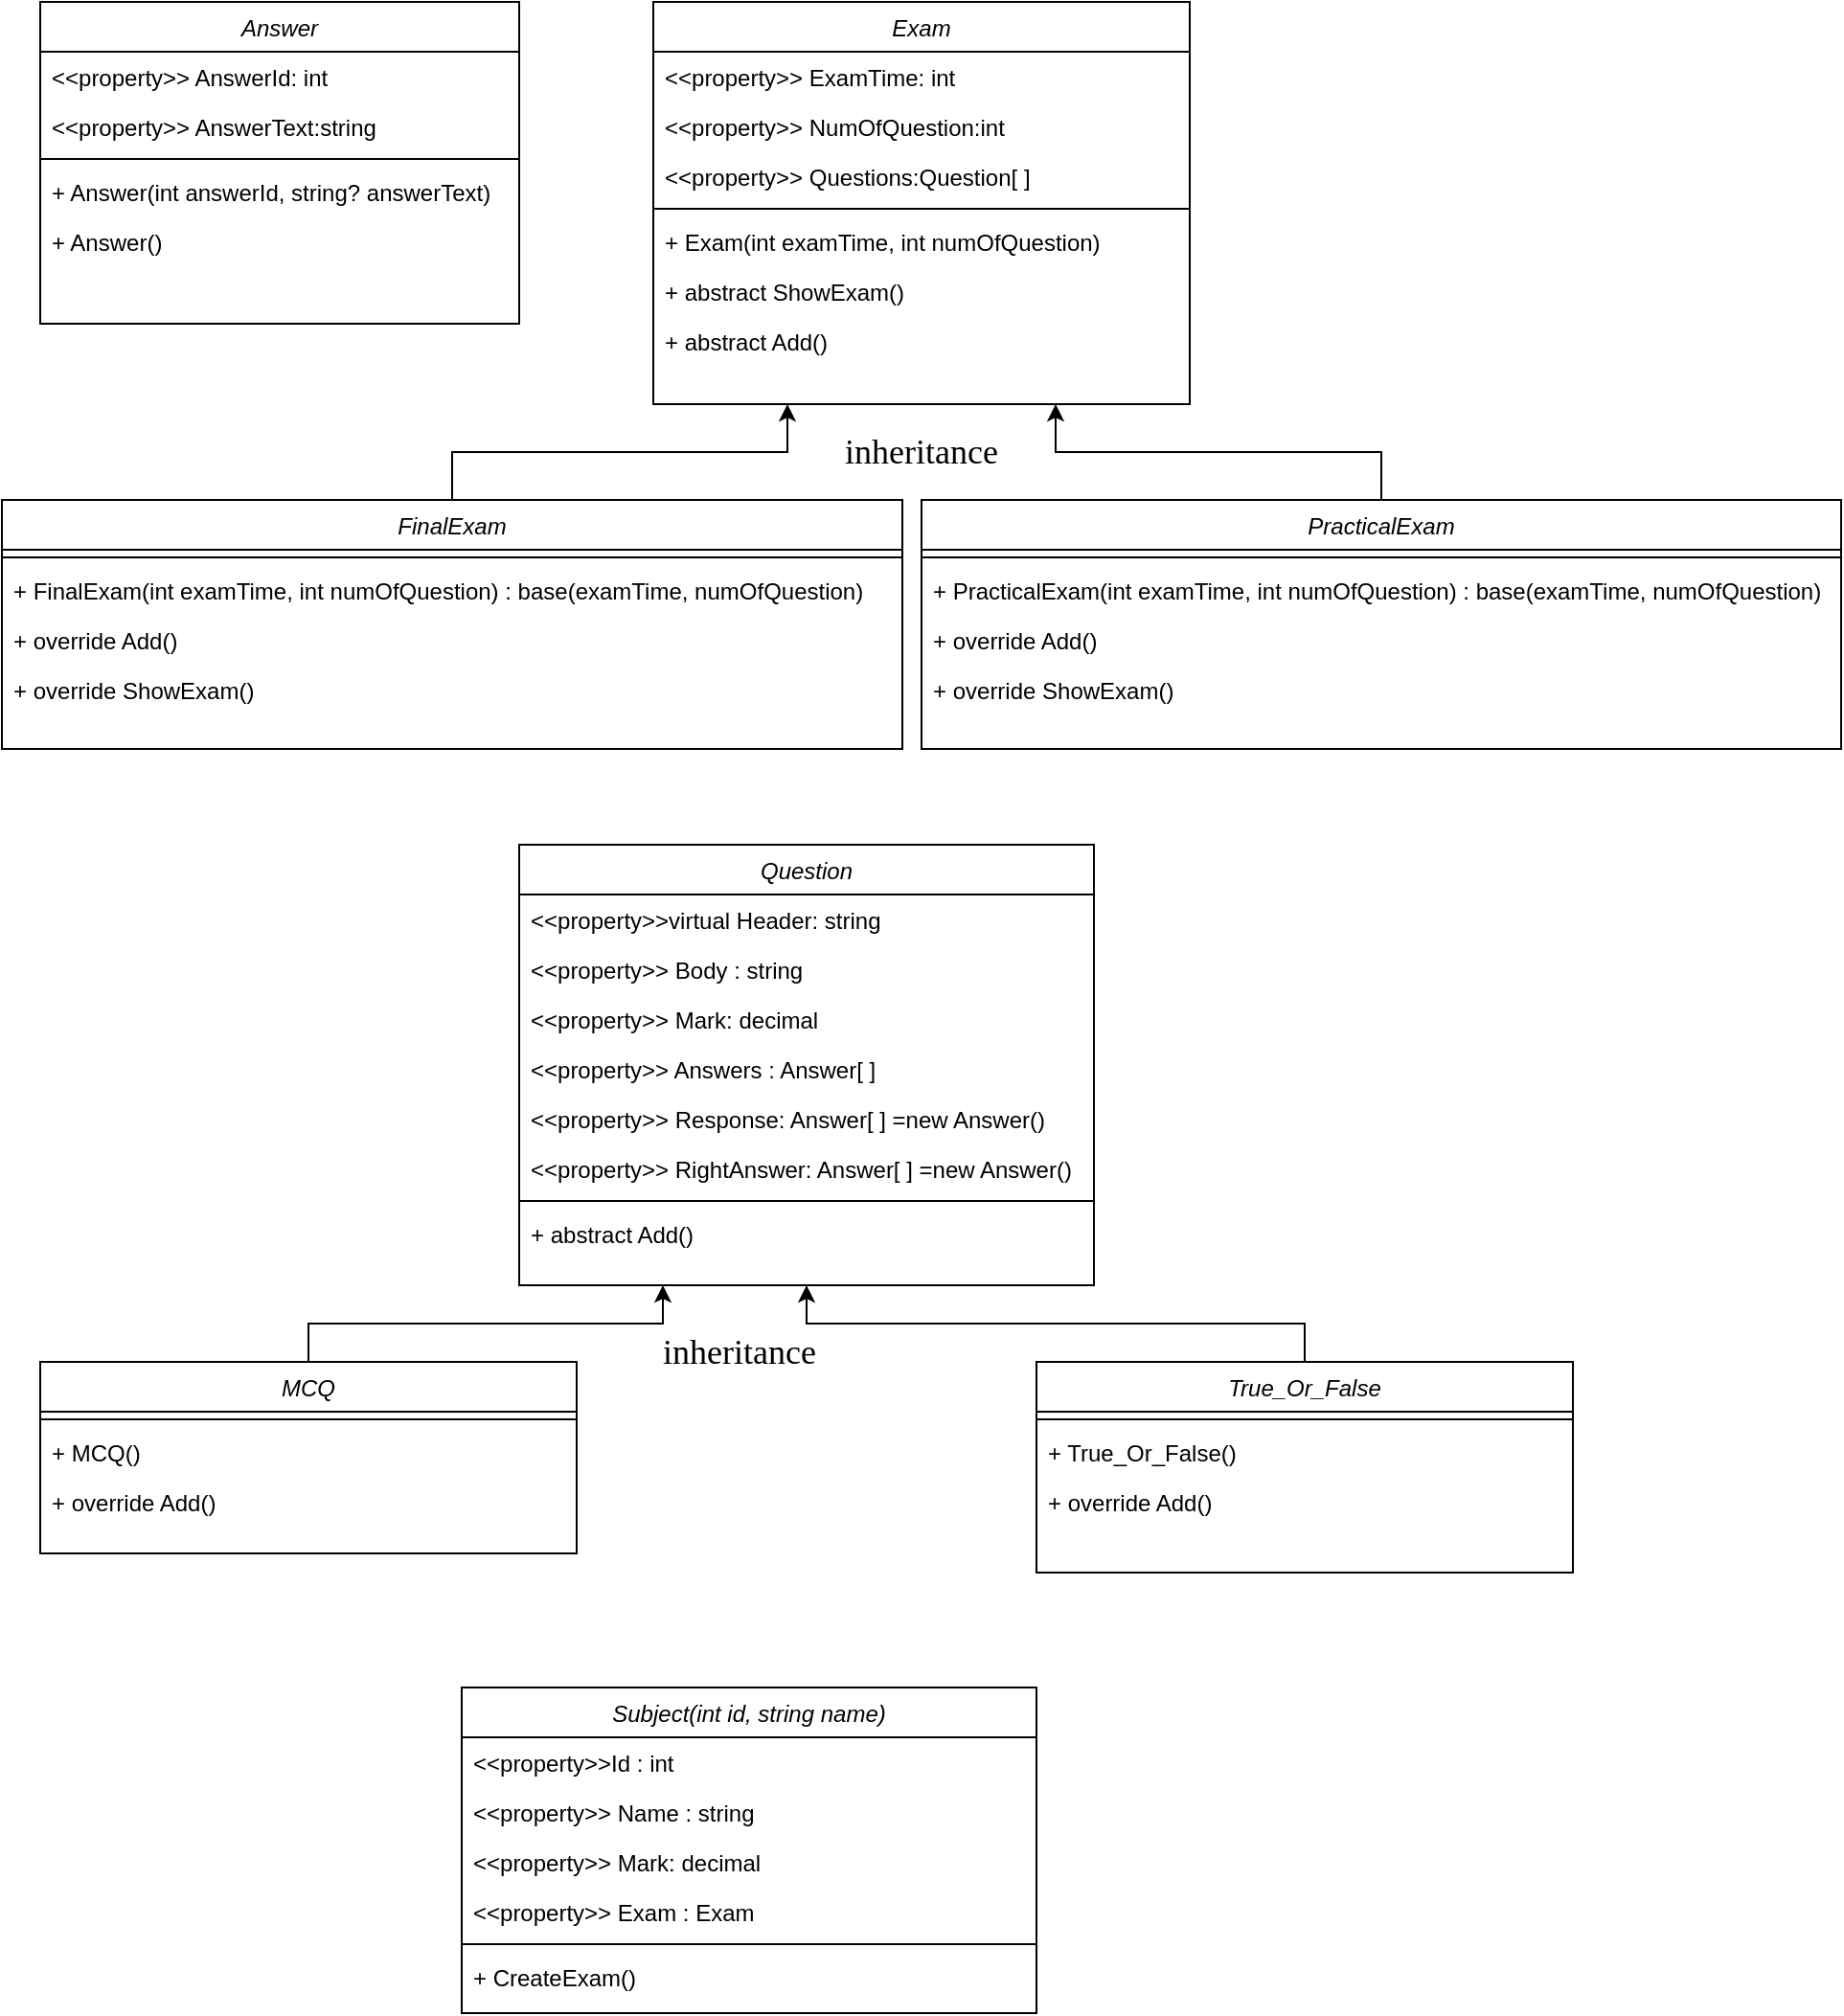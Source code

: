 <mxfile version="26.0.11">
  <diagram id="C5RBs43oDa-KdzZeNtuy" name="Page-1">
    <mxGraphModel dx="1947" dy="1613" grid="1" gridSize="10" guides="1" tooltips="1" connect="1" arrows="1" fold="1" page="1" pageScale="1" pageWidth="827" pageHeight="1169" math="0" shadow="0">
      <root>
        <mxCell id="WIyWlLk6GJQsqaUBKTNV-0" />
        <mxCell id="WIyWlLk6GJQsqaUBKTNV-1" parent="WIyWlLk6GJQsqaUBKTNV-0" />
        <mxCell id="n9qM-8yhjH1g4-WMNaWI-0" value="Answer" style="swimlane;fontStyle=2;align=center;verticalAlign=top;childLayout=stackLayout;horizontal=1;startSize=26;horizontalStack=0;resizeParent=1;resizeLast=0;collapsible=1;marginBottom=0;rounded=0;shadow=0;strokeWidth=1;" vertex="1" parent="WIyWlLk6GJQsqaUBKTNV-1">
          <mxGeometry x="-130" y="-350" width="250" height="168" as="geometry">
            <mxRectangle x="230" y="140" width="160" height="26" as="alternateBounds" />
          </mxGeometry>
        </mxCell>
        <mxCell id="n9qM-8yhjH1g4-WMNaWI-1" value="&lt;&lt;property&gt;&gt; AnswerId: int" style="text;align=left;verticalAlign=top;spacingLeft=4;spacingRight=4;overflow=hidden;rotatable=0;points=[[0,0.5],[1,0.5]];portConstraint=eastwest;" vertex="1" parent="n9qM-8yhjH1g4-WMNaWI-0">
          <mxGeometry y="26" width="250" height="26" as="geometry" />
        </mxCell>
        <mxCell id="n9qM-8yhjH1g4-WMNaWI-2" value="&lt;&lt;property&gt;&gt; AnswerText:string" style="text;align=left;verticalAlign=top;spacingLeft=4;spacingRight=4;overflow=hidden;rotatable=0;points=[[0,0.5],[1,0.5]];portConstraint=eastwest;rounded=0;shadow=0;html=0;" vertex="1" parent="n9qM-8yhjH1g4-WMNaWI-0">
          <mxGeometry y="52" width="250" height="26" as="geometry" />
        </mxCell>
        <mxCell id="n9qM-8yhjH1g4-WMNaWI-4" value="" style="line;html=1;strokeWidth=1;align=left;verticalAlign=middle;spacingTop=-1;spacingLeft=3;spacingRight=3;rotatable=0;labelPosition=right;points=[];portConstraint=eastwest;" vertex="1" parent="n9qM-8yhjH1g4-WMNaWI-0">
          <mxGeometry y="78" width="250" height="8" as="geometry" />
        </mxCell>
        <mxCell id="n9qM-8yhjH1g4-WMNaWI-5" value="+ Answer(int answerId, string? answerText)" style="text;align=left;verticalAlign=top;spacingLeft=4;spacingRight=4;overflow=hidden;rotatable=0;points=[[0,0.5],[1,0.5]];portConstraint=eastwest;" vertex="1" parent="n9qM-8yhjH1g4-WMNaWI-0">
          <mxGeometry y="86" width="250" height="26" as="geometry" />
        </mxCell>
        <mxCell id="n9qM-8yhjH1g4-WMNaWI-8" value="+ Answer()" style="text;align=left;verticalAlign=top;spacingLeft=4;spacingRight=4;overflow=hidden;rotatable=0;points=[[0,0.5],[1,0.5]];portConstraint=eastwest;" vertex="1" parent="n9qM-8yhjH1g4-WMNaWI-0">
          <mxGeometry y="112" width="250" height="26" as="geometry" />
        </mxCell>
        <mxCell id="n9qM-8yhjH1g4-WMNaWI-16" value="Exam" style="swimlane;fontStyle=2;align=center;verticalAlign=top;childLayout=stackLayout;horizontal=1;startSize=26;horizontalStack=0;resizeParent=1;resizeLast=0;collapsible=1;marginBottom=0;rounded=0;shadow=0;strokeWidth=1;" vertex="1" parent="WIyWlLk6GJQsqaUBKTNV-1">
          <mxGeometry x="190" y="-350" width="280" height="210" as="geometry">
            <mxRectangle x="230" y="140" width="160" height="26" as="alternateBounds" />
          </mxGeometry>
        </mxCell>
        <mxCell id="n9qM-8yhjH1g4-WMNaWI-17" value="&lt;&lt;property&gt;&gt; ExamTime: int" style="text;align=left;verticalAlign=top;spacingLeft=4;spacingRight=4;overflow=hidden;rotatable=0;points=[[0,0.5],[1,0.5]];portConstraint=eastwest;" vertex="1" parent="n9qM-8yhjH1g4-WMNaWI-16">
          <mxGeometry y="26" width="280" height="26" as="geometry" />
        </mxCell>
        <mxCell id="n9qM-8yhjH1g4-WMNaWI-18" value="&lt;&lt;property&gt;&gt; NumOfQuestion:int" style="text;align=left;verticalAlign=top;spacingLeft=4;spacingRight=4;overflow=hidden;rotatable=0;points=[[0,0.5],[1,0.5]];portConstraint=eastwest;rounded=0;shadow=0;html=0;" vertex="1" parent="n9qM-8yhjH1g4-WMNaWI-16">
          <mxGeometry y="52" width="280" height="26" as="geometry" />
        </mxCell>
        <mxCell id="n9qM-8yhjH1g4-WMNaWI-22" value="&lt;&lt;property&gt;&gt; Questions:Question[ ]" style="text;align=left;verticalAlign=top;spacingLeft=4;spacingRight=4;overflow=hidden;rotatable=0;points=[[0,0.5],[1,0.5]];portConstraint=eastwest;rounded=0;shadow=0;html=0;" vertex="1" parent="n9qM-8yhjH1g4-WMNaWI-16">
          <mxGeometry y="78" width="280" height="26" as="geometry" />
        </mxCell>
        <mxCell id="n9qM-8yhjH1g4-WMNaWI-19" value="" style="line;html=1;strokeWidth=1;align=left;verticalAlign=middle;spacingTop=-1;spacingLeft=3;spacingRight=3;rotatable=0;labelPosition=right;points=[];portConstraint=eastwest;" vertex="1" parent="n9qM-8yhjH1g4-WMNaWI-16">
          <mxGeometry y="104" width="280" height="8" as="geometry" />
        </mxCell>
        <mxCell id="n9qM-8yhjH1g4-WMNaWI-20" value="+ Exam(int examTime, int numOfQuestion)" style="text;align=left;verticalAlign=top;spacingLeft=4;spacingRight=4;overflow=hidden;rotatable=0;points=[[0,0.5],[1,0.5]];portConstraint=eastwest;" vertex="1" parent="n9qM-8yhjH1g4-WMNaWI-16">
          <mxGeometry y="112" width="280" height="26" as="geometry" />
        </mxCell>
        <mxCell id="n9qM-8yhjH1g4-WMNaWI-21" value="+ abstract ShowExam()" style="text;align=left;verticalAlign=top;spacingLeft=4;spacingRight=4;overflow=hidden;rotatable=0;points=[[0,0.5],[1,0.5]];portConstraint=eastwest;" vertex="1" parent="n9qM-8yhjH1g4-WMNaWI-16">
          <mxGeometry y="138" width="280" height="26" as="geometry" />
        </mxCell>
        <mxCell id="n9qM-8yhjH1g4-WMNaWI-23" value="+ abstract Add()" style="text;align=left;verticalAlign=top;spacingLeft=4;spacingRight=4;overflow=hidden;rotatable=0;points=[[0,0.5],[1,0.5]];portConstraint=eastwest;" vertex="1" parent="n9qM-8yhjH1g4-WMNaWI-16">
          <mxGeometry y="164" width="280" height="26" as="geometry" />
        </mxCell>
        <mxCell id="n9qM-8yhjH1g4-WMNaWI-71" style="edgeStyle=orthogonalEdgeStyle;rounded=0;orthogonalLoop=1;jettySize=auto;html=1;entryX=0.25;entryY=1;entryDx=0;entryDy=0;" edge="1" parent="WIyWlLk6GJQsqaUBKTNV-1" source="n9qM-8yhjH1g4-WMNaWI-24" target="n9qM-8yhjH1g4-WMNaWI-16">
          <mxGeometry relative="1" as="geometry" />
        </mxCell>
        <mxCell id="n9qM-8yhjH1g4-WMNaWI-24" value="FinalExam" style="swimlane;fontStyle=2;align=center;verticalAlign=top;childLayout=stackLayout;horizontal=1;startSize=26;horizontalStack=0;resizeParent=1;resizeLast=0;collapsible=1;marginBottom=0;rounded=0;shadow=0;strokeWidth=1;" vertex="1" parent="WIyWlLk6GJQsqaUBKTNV-1">
          <mxGeometry x="-150" y="-90" width="470" height="130" as="geometry">
            <mxRectangle x="230" y="140" width="160" height="26" as="alternateBounds" />
          </mxGeometry>
        </mxCell>
        <mxCell id="n9qM-8yhjH1g4-WMNaWI-28" value="" style="line;html=1;strokeWidth=1;align=left;verticalAlign=middle;spacingTop=-1;spacingLeft=3;spacingRight=3;rotatable=0;labelPosition=right;points=[];portConstraint=eastwest;" vertex="1" parent="n9qM-8yhjH1g4-WMNaWI-24">
          <mxGeometry y="26" width="470" height="8" as="geometry" />
        </mxCell>
        <mxCell id="n9qM-8yhjH1g4-WMNaWI-29" value="+ FinalExam(int examTime, int numOfQuestion) : base(examTime, numOfQuestion)" style="text;align=left;verticalAlign=top;spacingLeft=4;spacingRight=4;overflow=hidden;rotatable=0;points=[[0,0.5],[1,0.5]];portConstraint=eastwest;" vertex="1" parent="n9qM-8yhjH1g4-WMNaWI-24">
          <mxGeometry y="34" width="470" height="26" as="geometry" />
        </mxCell>
        <mxCell id="n9qM-8yhjH1g4-WMNaWI-30" value="+ override Add()" style="text;align=left;verticalAlign=top;spacingLeft=4;spacingRight=4;overflow=hidden;rotatable=0;points=[[0,0.5],[1,0.5]];portConstraint=eastwest;" vertex="1" parent="n9qM-8yhjH1g4-WMNaWI-24">
          <mxGeometry y="60" width="470" height="26" as="geometry" />
        </mxCell>
        <mxCell id="n9qM-8yhjH1g4-WMNaWI-31" value="+ override ShowExam()" style="text;align=left;verticalAlign=top;spacingLeft=4;spacingRight=4;overflow=hidden;rotatable=0;points=[[0,0.5],[1,0.5]];portConstraint=eastwest;" vertex="1" parent="n9qM-8yhjH1g4-WMNaWI-24">
          <mxGeometry y="86" width="470" height="26" as="geometry" />
        </mxCell>
        <mxCell id="n9qM-8yhjH1g4-WMNaWI-70" style="edgeStyle=orthogonalEdgeStyle;rounded=0;orthogonalLoop=1;jettySize=auto;html=1;exitX=0.5;exitY=0;exitDx=0;exitDy=0;entryX=0.75;entryY=1;entryDx=0;entryDy=0;" edge="1" parent="WIyWlLk6GJQsqaUBKTNV-1" source="n9qM-8yhjH1g4-WMNaWI-32" target="n9qM-8yhjH1g4-WMNaWI-16">
          <mxGeometry relative="1" as="geometry" />
        </mxCell>
        <mxCell id="n9qM-8yhjH1g4-WMNaWI-32" value="PracticalExam" style="swimlane;fontStyle=2;align=center;verticalAlign=top;childLayout=stackLayout;horizontal=1;startSize=26;horizontalStack=0;resizeParent=1;resizeLast=0;collapsible=1;marginBottom=0;rounded=0;shadow=0;strokeWidth=1;" vertex="1" parent="WIyWlLk6GJQsqaUBKTNV-1">
          <mxGeometry x="330" y="-90" width="480" height="130" as="geometry">
            <mxRectangle x="230" y="140" width="160" height="26" as="alternateBounds" />
          </mxGeometry>
        </mxCell>
        <mxCell id="n9qM-8yhjH1g4-WMNaWI-36" value="" style="line;html=1;strokeWidth=1;align=left;verticalAlign=middle;spacingTop=-1;spacingLeft=3;spacingRight=3;rotatable=0;labelPosition=right;points=[];portConstraint=eastwest;" vertex="1" parent="n9qM-8yhjH1g4-WMNaWI-32">
          <mxGeometry y="26" width="480" height="8" as="geometry" />
        </mxCell>
        <mxCell id="n9qM-8yhjH1g4-WMNaWI-37" value="+ PracticalExam(int examTime, int numOfQuestion) : base(examTime, numOfQuestion)" style="text;align=left;verticalAlign=top;spacingLeft=4;spacingRight=4;overflow=hidden;rotatable=0;points=[[0,0.5],[1,0.5]];portConstraint=eastwest;" vertex="1" parent="n9qM-8yhjH1g4-WMNaWI-32">
          <mxGeometry y="34" width="480" height="26" as="geometry" />
        </mxCell>
        <mxCell id="n9qM-8yhjH1g4-WMNaWI-38" value="+ override Add()" style="text;align=left;verticalAlign=top;spacingLeft=4;spacingRight=4;overflow=hidden;rotatable=0;points=[[0,0.5],[1,0.5]];portConstraint=eastwest;" vertex="1" parent="n9qM-8yhjH1g4-WMNaWI-32">
          <mxGeometry y="60" width="480" height="26" as="geometry" />
        </mxCell>
        <mxCell id="n9qM-8yhjH1g4-WMNaWI-39" value="+ override ShowExam()" style="text;align=left;verticalAlign=top;spacingLeft=4;spacingRight=4;overflow=hidden;rotatable=0;points=[[0,0.5],[1,0.5]];portConstraint=eastwest;" vertex="1" parent="n9qM-8yhjH1g4-WMNaWI-32">
          <mxGeometry y="86" width="480" height="26" as="geometry" />
        </mxCell>
        <mxCell id="n9qM-8yhjH1g4-WMNaWI-40" value="Question" style="swimlane;fontStyle=2;align=center;verticalAlign=top;childLayout=stackLayout;horizontal=1;startSize=26;horizontalStack=0;resizeParent=1;resizeLast=0;collapsible=1;marginBottom=0;rounded=0;shadow=0;strokeWidth=1;" vertex="1" parent="WIyWlLk6GJQsqaUBKTNV-1">
          <mxGeometry x="120" y="90" width="300" height="230" as="geometry">
            <mxRectangle x="230" y="140" width="160" height="26" as="alternateBounds" />
          </mxGeometry>
        </mxCell>
        <mxCell id="n9qM-8yhjH1g4-WMNaWI-41" value="&lt;&lt;property&gt;&gt;virtual Header: string" style="text;align=left;verticalAlign=top;spacingLeft=4;spacingRight=4;overflow=hidden;rotatable=0;points=[[0,0.5],[1,0.5]];portConstraint=eastwest;" vertex="1" parent="n9qM-8yhjH1g4-WMNaWI-40">
          <mxGeometry y="26" width="300" height="26" as="geometry" />
        </mxCell>
        <mxCell id="n9qM-8yhjH1g4-WMNaWI-42" value="&lt;&lt;property&gt;&gt; Body : string" style="text;align=left;verticalAlign=top;spacingLeft=4;spacingRight=4;overflow=hidden;rotatable=0;points=[[0,0.5],[1,0.5]];portConstraint=eastwest;rounded=0;shadow=0;html=0;" vertex="1" parent="n9qM-8yhjH1g4-WMNaWI-40">
          <mxGeometry y="52" width="300" height="26" as="geometry" />
        </mxCell>
        <mxCell id="n9qM-8yhjH1g4-WMNaWI-48" value="&lt;&lt;property&gt;&gt; Mark: decimal" style="text;align=left;verticalAlign=top;spacingLeft=4;spacingRight=4;overflow=hidden;rotatable=0;points=[[0,0.5],[1,0.5]];portConstraint=eastwest;rounded=0;shadow=0;html=0;" vertex="1" parent="n9qM-8yhjH1g4-WMNaWI-40">
          <mxGeometry y="78" width="300" height="26" as="geometry" />
        </mxCell>
        <mxCell id="n9qM-8yhjH1g4-WMNaWI-43" value="&lt;&lt;property&gt;&gt; Answers : Answer[ ]" style="text;align=left;verticalAlign=top;spacingLeft=4;spacingRight=4;overflow=hidden;rotatable=0;points=[[0,0.5],[1,0.5]];portConstraint=eastwest;rounded=0;shadow=0;html=0;" vertex="1" parent="n9qM-8yhjH1g4-WMNaWI-40">
          <mxGeometry y="104" width="300" height="26" as="geometry" />
        </mxCell>
        <mxCell id="n9qM-8yhjH1g4-WMNaWI-49" value="&lt;&lt;property&gt;&gt; Response: Answer[ ] =new Answer()" style="text;align=left;verticalAlign=top;spacingLeft=4;spacingRight=4;overflow=hidden;rotatable=0;points=[[0,0.5],[1,0.5]];portConstraint=eastwest;rounded=0;shadow=0;html=0;" vertex="1" parent="n9qM-8yhjH1g4-WMNaWI-40">
          <mxGeometry y="130" width="300" height="26" as="geometry" />
        </mxCell>
        <mxCell id="n9qM-8yhjH1g4-WMNaWI-50" value="&lt;&lt;property&gt;&gt; RightAnswer: Answer[ ] =new Answer()" style="text;align=left;verticalAlign=top;spacingLeft=4;spacingRight=4;overflow=hidden;rotatable=0;points=[[0,0.5],[1,0.5]];portConstraint=eastwest;rounded=0;shadow=0;html=0;" vertex="1" parent="n9qM-8yhjH1g4-WMNaWI-40">
          <mxGeometry y="156" width="300" height="26" as="geometry" />
        </mxCell>
        <mxCell id="n9qM-8yhjH1g4-WMNaWI-44" value="" style="line;html=1;strokeWidth=1;align=left;verticalAlign=middle;spacingTop=-1;spacingLeft=3;spacingRight=3;rotatable=0;labelPosition=right;points=[];portConstraint=eastwest;" vertex="1" parent="n9qM-8yhjH1g4-WMNaWI-40">
          <mxGeometry y="182" width="300" height="8" as="geometry" />
        </mxCell>
        <mxCell id="n9qM-8yhjH1g4-WMNaWI-47" value="+ abstract Add()" style="text;align=left;verticalAlign=top;spacingLeft=4;spacingRight=4;overflow=hidden;rotatable=0;points=[[0,0.5],[1,0.5]];portConstraint=eastwest;" vertex="1" parent="n9qM-8yhjH1g4-WMNaWI-40">
          <mxGeometry y="190" width="300" height="26" as="geometry" />
        </mxCell>
        <mxCell id="n9qM-8yhjH1g4-WMNaWI-72" style="edgeStyle=orthogonalEdgeStyle;rounded=0;orthogonalLoop=1;jettySize=auto;html=1;exitX=0.5;exitY=0;exitDx=0;exitDy=0;entryX=0.25;entryY=1;entryDx=0;entryDy=0;" edge="1" parent="WIyWlLk6GJQsqaUBKTNV-1" source="n9qM-8yhjH1g4-WMNaWI-51" target="n9qM-8yhjH1g4-WMNaWI-40">
          <mxGeometry relative="1" as="geometry" />
        </mxCell>
        <mxCell id="n9qM-8yhjH1g4-WMNaWI-51" value="MCQ" style="swimlane;fontStyle=2;align=center;verticalAlign=top;childLayout=stackLayout;horizontal=1;startSize=26;horizontalStack=0;resizeParent=1;resizeLast=0;collapsible=1;marginBottom=0;rounded=0;shadow=0;strokeWidth=1;" vertex="1" parent="WIyWlLk6GJQsqaUBKTNV-1">
          <mxGeometry x="-130" y="360" width="280" height="100" as="geometry">
            <mxRectangle x="230" y="140" width="160" height="26" as="alternateBounds" />
          </mxGeometry>
        </mxCell>
        <mxCell id="n9qM-8yhjH1g4-WMNaWI-55" value="" style="line;html=1;strokeWidth=1;align=left;verticalAlign=middle;spacingTop=-1;spacingLeft=3;spacingRight=3;rotatable=0;labelPosition=right;points=[];portConstraint=eastwest;" vertex="1" parent="n9qM-8yhjH1g4-WMNaWI-51">
          <mxGeometry y="26" width="280" height="8" as="geometry" />
        </mxCell>
        <mxCell id="n9qM-8yhjH1g4-WMNaWI-57" value="+ MCQ()" style="text;align=left;verticalAlign=top;spacingLeft=4;spacingRight=4;overflow=hidden;rotatable=0;points=[[0,0.5],[1,0.5]];portConstraint=eastwest;" vertex="1" parent="n9qM-8yhjH1g4-WMNaWI-51">
          <mxGeometry y="34" width="280" height="26" as="geometry" />
        </mxCell>
        <mxCell id="n9qM-8yhjH1g4-WMNaWI-58" value="+ override Add()" style="text;align=left;verticalAlign=top;spacingLeft=4;spacingRight=4;overflow=hidden;rotatable=0;points=[[0,0.5],[1,0.5]];portConstraint=eastwest;" vertex="1" parent="n9qM-8yhjH1g4-WMNaWI-51">
          <mxGeometry y="60" width="280" height="26" as="geometry" />
        </mxCell>
        <mxCell id="n9qM-8yhjH1g4-WMNaWI-73" style="edgeStyle=orthogonalEdgeStyle;rounded=0;orthogonalLoop=1;jettySize=auto;html=1;entryX=0.5;entryY=1;entryDx=0;entryDy=0;" edge="1" parent="WIyWlLk6GJQsqaUBKTNV-1" source="n9qM-8yhjH1g4-WMNaWI-60" target="n9qM-8yhjH1g4-WMNaWI-40">
          <mxGeometry relative="1" as="geometry" />
        </mxCell>
        <mxCell id="n9qM-8yhjH1g4-WMNaWI-60" value="True_Or_False" style="swimlane;fontStyle=2;align=center;verticalAlign=top;childLayout=stackLayout;horizontal=1;startSize=26;horizontalStack=0;resizeParent=1;resizeLast=0;collapsible=1;marginBottom=0;rounded=0;shadow=0;strokeWidth=1;" vertex="1" parent="WIyWlLk6GJQsqaUBKTNV-1">
          <mxGeometry x="390" y="360" width="280" height="110" as="geometry">
            <mxRectangle x="230" y="140" width="160" height="26" as="alternateBounds" />
          </mxGeometry>
        </mxCell>
        <mxCell id="n9qM-8yhjH1g4-WMNaWI-64" value="" style="line;html=1;strokeWidth=1;align=left;verticalAlign=middle;spacingTop=-1;spacingLeft=3;spacingRight=3;rotatable=0;labelPosition=right;points=[];portConstraint=eastwest;" vertex="1" parent="n9qM-8yhjH1g4-WMNaWI-60">
          <mxGeometry y="26" width="280" height="8" as="geometry" />
        </mxCell>
        <mxCell id="n9qM-8yhjH1g4-WMNaWI-65" value="+ True_Or_False()" style="text;align=left;verticalAlign=top;spacingLeft=4;spacingRight=4;overflow=hidden;rotatable=0;points=[[0,0.5],[1,0.5]];portConstraint=eastwest;" vertex="1" parent="n9qM-8yhjH1g4-WMNaWI-60">
          <mxGeometry y="34" width="280" height="26" as="geometry" />
        </mxCell>
        <mxCell id="n9qM-8yhjH1g4-WMNaWI-67" value="+ override Add()" style="text;align=left;verticalAlign=top;spacingLeft=4;spacingRight=4;overflow=hidden;rotatable=0;points=[[0,0.5],[1,0.5]];portConstraint=eastwest;" vertex="1" parent="n9qM-8yhjH1g4-WMNaWI-60">
          <mxGeometry y="60" width="280" height="26" as="geometry" />
        </mxCell>
        <mxCell id="n9qM-8yhjH1g4-WMNaWI-74" value="Subject(int id, string name)" style="swimlane;fontStyle=2;align=center;verticalAlign=top;childLayout=stackLayout;horizontal=1;startSize=26;horizontalStack=0;resizeParent=1;resizeLast=0;collapsible=1;marginBottom=0;rounded=0;shadow=0;strokeWidth=1;" vertex="1" parent="WIyWlLk6GJQsqaUBKTNV-1">
          <mxGeometry x="90" y="530" width="300" height="170" as="geometry">
            <mxRectangle x="230" y="140" width="160" height="26" as="alternateBounds" />
          </mxGeometry>
        </mxCell>
        <mxCell id="n9qM-8yhjH1g4-WMNaWI-75" value="&lt;&lt;property&gt;&gt;Id : int" style="text;align=left;verticalAlign=top;spacingLeft=4;spacingRight=4;overflow=hidden;rotatable=0;points=[[0,0.5],[1,0.5]];portConstraint=eastwest;" vertex="1" parent="n9qM-8yhjH1g4-WMNaWI-74">
          <mxGeometry y="26" width="300" height="26" as="geometry" />
        </mxCell>
        <mxCell id="n9qM-8yhjH1g4-WMNaWI-76" value="&lt;&lt;property&gt;&gt; Name : string" style="text;align=left;verticalAlign=top;spacingLeft=4;spacingRight=4;overflow=hidden;rotatable=0;points=[[0,0.5],[1,0.5]];portConstraint=eastwest;rounded=0;shadow=0;html=0;" vertex="1" parent="n9qM-8yhjH1g4-WMNaWI-74">
          <mxGeometry y="52" width="300" height="26" as="geometry" />
        </mxCell>
        <mxCell id="n9qM-8yhjH1g4-WMNaWI-77" value="&lt;&lt;property&gt;&gt; Mark: decimal" style="text;align=left;verticalAlign=top;spacingLeft=4;spacingRight=4;overflow=hidden;rotatable=0;points=[[0,0.5],[1,0.5]];portConstraint=eastwest;rounded=0;shadow=0;html=0;" vertex="1" parent="n9qM-8yhjH1g4-WMNaWI-74">
          <mxGeometry y="78" width="300" height="26" as="geometry" />
        </mxCell>
        <mxCell id="n9qM-8yhjH1g4-WMNaWI-78" value="&lt;&lt;property&gt;&gt; Exam : Exam" style="text;align=left;verticalAlign=top;spacingLeft=4;spacingRight=4;overflow=hidden;rotatable=0;points=[[0,0.5],[1,0.5]];portConstraint=eastwest;rounded=0;shadow=0;html=0;" vertex="1" parent="n9qM-8yhjH1g4-WMNaWI-74">
          <mxGeometry y="104" width="300" height="26" as="geometry" />
        </mxCell>
        <mxCell id="n9qM-8yhjH1g4-WMNaWI-81" value="" style="line;html=1;strokeWidth=1;align=left;verticalAlign=middle;spacingTop=-1;spacingLeft=3;spacingRight=3;rotatable=0;labelPosition=right;points=[];portConstraint=eastwest;" vertex="1" parent="n9qM-8yhjH1g4-WMNaWI-74">
          <mxGeometry y="130" width="300" height="8" as="geometry" />
        </mxCell>
        <mxCell id="n9qM-8yhjH1g4-WMNaWI-82" value="+ CreateExam()" style="text;align=left;verticalAlign=top;spacingLeft=4;spacingRight=4;overflow=hidden;rotatable=0;points=[[0,0.5],[1,0.5]];portConstraint=eastwest;" vertex="1" parent="n9qM-8yhjH1g4-WMNaWI-74">
          <mxGeometry y="138" width="300" height="26" as="geometry" />
        </mxCell>
        <mxCell id="n9qM-8yhjH1g4-WMNaWI-83" value="&lt;font style=&quot;font-size: 18px;&quot; face=&quot;Times New Roman&quot;&gt;inheritance&lt;/font&gt;" style="text;strokeColor=none;align=center;fillColor=none;html=1;verticalAlign=middle;whiteSpace=wrap;rounded=0;" vertex="1" parent="WIyWlLk6GJQsqaUBKTNV-1">
          <mxGeometry x="285" y="-130" width="90" height="30" as="geometry" />
        </mxCell>
        <mxCell id="n9qM-8yhjH1g4-WMNaWI-84" value="&lt;font style=&quot;font-size: 18px;&quot; face=&quot;Times New Roman&quot;&gt;inheritance&lt;/font&gt;" style="text;strokeColor=none;align=center;fillColor=none;html=1;verticalAlign=middle;whiteSpace=wrap;rounded=0;" vertex="1" parent="WIyWlLk6GJQsqaUBKTNV-1">
          <mxGeometry x="190" y="340" width="90" height="30" as="geometry" />
        </mxCell>
      </root>
    </mxGraphModel>
  </diagram>
</mxfile>

